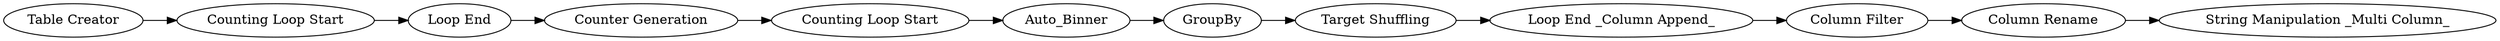 digraph {
	3 -> 10
	89 -> 8
	73 -> 57
	75 -> 84
	84 -> 50
	57 -> 79
	71 -> 72
	79 -> 75
	72 -> 73
	8 -> 71
	10 -> 89
	57 [label="Target Shuffling"]
	50 [label="String Manipulation _Multi Column_"]
	79 [label="Loop End _Column Append_"]
	84 [label="Column Rename"]
	89 [label="Loop End"]
	71 [label="Counting Loop Start"]
	72 [label=Auto_Binner]
	8 [label="Counter Generation"]
	75 [label="Column Filter"]
	73 [label=GroupBy]
	3 [label="Table Creator"]
	10 [label="Counting Loop Start"]
	rankdir=LR
}

